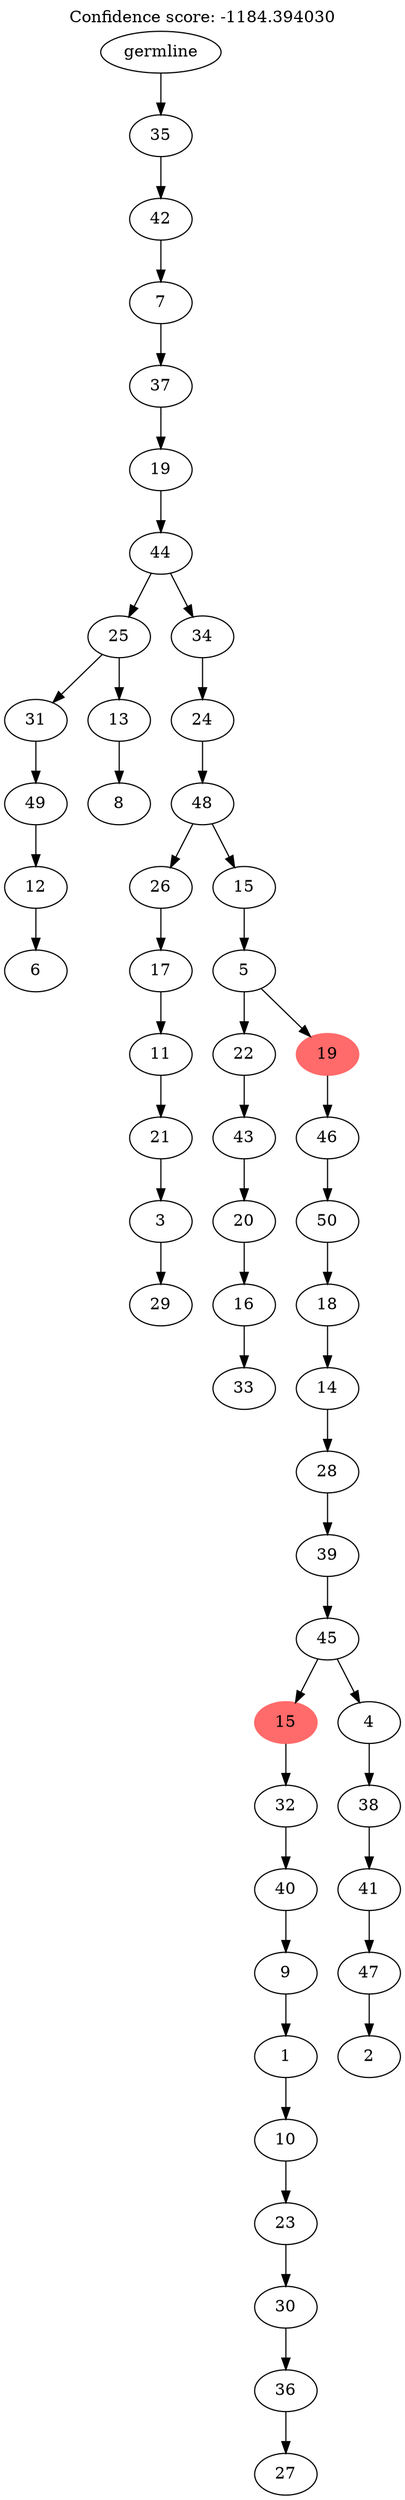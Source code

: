 digraph g {
	"51" -> "52";
	"52" [label="6"];
	"50" -> "51";
	"51" [label="12"];
	"49" -> "50";
	"50" [label="49"];
	"47" -> "48";
	"48" [label="8"];
	"46" -> "47";
	"47" [label="13"];
	"46" -> "49";
	"49" [label="31"];
	"44" -> "45";
	"45" [label="29"];
	"43" -> "44";
	"44" [label="3"];
	"42" -> "43";
	"43" [label="21"];
	"41" -> "42";
	"42" [label="11"];
	"40" -> "41";
	"41" [label="17"];
	"38" -> "39";
	"39" [label="33"];
	"37" -> "38";
	"38" [label="16"];
	"36" -> "37";
	"37" [label="20"];
	"35" -> "36";
	"36" [label="43"];
	"33" -> "34";
	"34" [label="27"];
	"32" -> "33";
	"33" [label="36"];
	"31" -> "32";
	"32" [label="30"];
	"30" -> "31";
	"31" [label="23"];
	"29" -> "30";
	"30" [label="10"];
	"28" -> "29";
	"29" [label="1"];
	"27" -> "28";
	"28" [label="9"];
	"26" -> "27";
	"27" [label="40"];
	"25" -> "26";
	"26" [label="32"];
	"23" -> "24";
	"24" [label="2"];
	"22" -> "23";
	"23" [label="47"];
	"21" -> "22";
	"22" [label="41"];
	"20" -> "21";
	"21" [label="38"];
	"19" -> "20";
	"20" [label="4"];
	"19" -> "25";
	"25" [color=indianred1, style=filled, label="15"];
	"18" -> "19";
	"19" [label="45"];
	"17" -> "18";
	"18" [label="39"];
	"16" -> "17";
	"17" [label="28"];
	"15" -> "16";
	"16" [label="14"];
	"14" -> "15";
	"15" [label="18"];
	"13" -> "14";
	"14" [label="50"];
	"12" -> "13";
	"13" [label="46"];
	"11" -> "12";
	"12" [color=indianred1, style=filled, label="19"];
	"11" -> "35";
	"35" [label="22"];
	"10" -> "11";
	"11" [label="5"];
	"9" -> "10";
	"10" [label="15"];
	"9" -> "40";
	"40" [label="26"];
	"8" -> "9";
	"9" [label="48"];
	"7" -> "8";
	"8" [label="24"];
	"6" -> "7";
	"7" [label="34"];
	"6" -> "46";
	"46" [label="25"];
	"5" -> "6";
	"6" [label="44"];
	"4" -> "5";
	"5" [label="19"];
	"3" -> "4";
	"4" [label="37"];
	"2" -> "3";
	"3" [label="7"];
	"1" -> "2";
	"2" [label="42"];
	"0" -> "1";
	"1" [label="35"];
	"0" [label="germline"];
	labelloc="t";
	label="Confidence score: -1184.394030";
}
